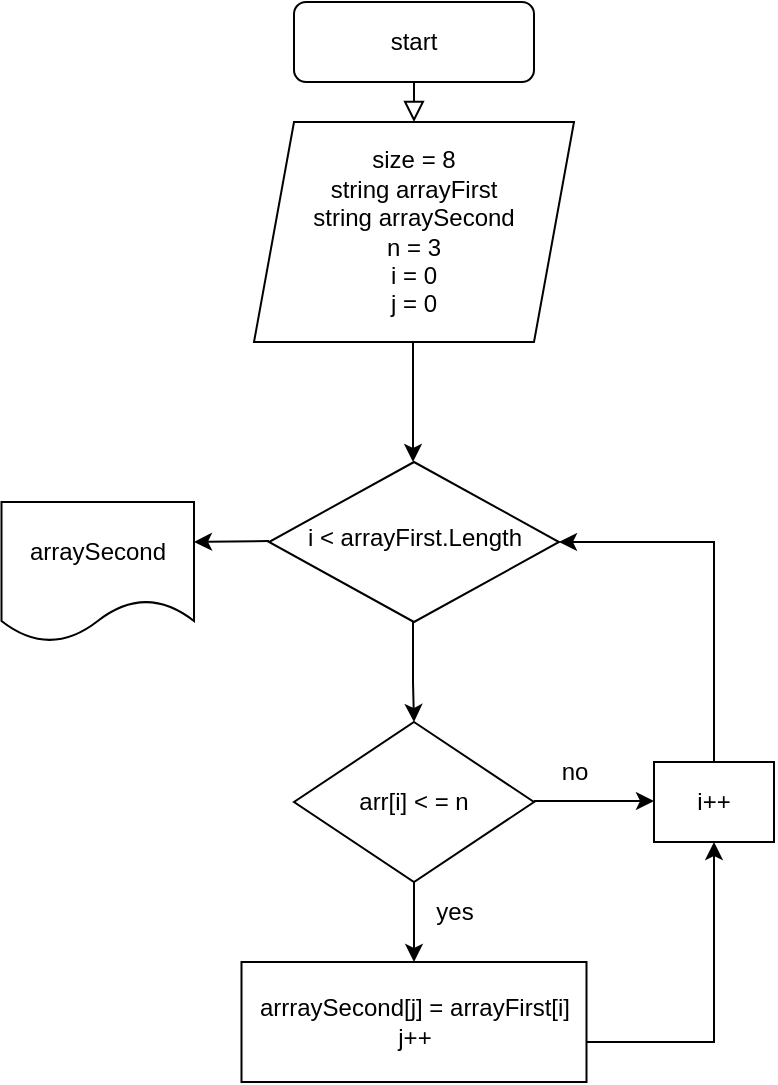 <mxfile version="20.6.0" type="device"><diagram id="C5RBs43oDa-KdzZeNtuy" name="Page-1"><mxGraphModel dx="1108" dy="482" grid="1" gridSize="10" guides="1" tooltips="1" connect="1" arrows="1" fold="1" page="1" pageScale="1" pageWidth="827" pageHeight="1169" math="0" shadow="0"><root><mxCell id="WIyWlLk6GJQsqaUBKTNV-0"/><mxCell id="WIyWlLk6GJQsqaUBKTNV-1" parent="WIyWlLk6GJQsqaUBKTNV-0"/><mxCell id="WIyWlLk6GJQsqaUBKTNV-2" value="" style="rounded=0;html=1;jettySize=auto;orthogonalLoop=1;fontSize=11;endArrow=block;endFill=0;endSize=8;strokeWidth=1;shadow=0;labelBackgroundColor=none;edgeStyle=orthogonalEdgeStyle;" parent="WIyWlLk6GJQsqaUBKTNV-1" source="WIyWlLk6GJQsqaUBKTNV-3" edge="1"><mxGeometry relative="1" as="geometry"><mxPoint x="220" y="80" as="targetPoint"/></mxGeometry></mxCell><mxCell id="WIyWlLk6GJQsqaUBKTNV-3" value="start" style="rounded=1;whiteSpace=wrap;html=1;fontSize=12;glass=0;strokeWidth=1;shadow=0;" parent="WIyWlLk6GJQsqaUBKTNV-1" vertex="1"><mxGeometry x="160" y="20" width="120" height="40" as="geometry"/></mxCell><mxCell id="WIyWlLk6GJQsqaUBKTNV-10" value="i &amp;lt; arrayFirst.Length" style="rhombus;whiteSpace=wrap;html=1;shadow=0;fontFamily=Helvetica;fontSize=12;align=center;strokeWidth=1;spacing=6;spacingTop=-4;" parent="WIyWlLk6GJQsqaUBKTNV-1" vertex="1"><mxGeometry x="147.5" y="250" width="145" height="80" as="geometry"/></mxCell><mxCell id="RT-ZzuHbMdtT3xyIePL8-1" value="size = 8&lt;br&gt;string arrayFirst&lt;br&gt;string arraySecond&lt;br&gt;n = 3&lt;br&gt;i = 0&lt;br&gt;j = 0" style="shape=parallelogram;perimeter=parallelogramPerimeter;whiteSpace=wrap;html=1;fixedSize=1;" vertex="1" parent="WIyWlLk6GJQsqaUBKTNV-1"><mxGeometry x="140" y="80" width="160" height="110" as="geometry"/></mxCell><mxCell id="RT-ZzuHbMdtT3xyIePL8-5" value="" style="endArrow=classic;html=1;rounded=0;" edge="1" parent="WIyWlLk6GJQsqaUBKTNV-1"><mxGeometry width="50" height="50" relative="1" as="geometry"><mxPoint x="219.5" y="190" as="sourcePoint"/><mxPoint x="219.5" y="250" as="targetPoint"/></mxGeometry></mxCell><mxCell id="RT-ZzuHbMdtT3xyIePL8-7" value="" style="endArrow=classic;html=1;rounded=0;" edge="1" parent="WIyWlLk6GJQsqaUBKTNV-1"><mxGeometry width="50" height="50" relative="1" as="geometry"><mxPoint x="219.5" y="330" as="sourcePoint"/><mxPoint x="220" y="380" as="targetPoint"/><Array as="points"><mxPoint x="219.5" y="360"/></Array></mxGeometry></mxCell><mxCell id="RT-ZzuHbMdtT3xyIePL8-8" value="arr[i] &amp;lt; = n" style="rhombus;whiteSpace=wrap;html=1;" vertex="1" parent="WIyWlLk6GJQsqaUBKTNV-1"><mxGeometry x="160" y="380" width="120" height="80" as="geometry"/></mxCell><mxCell id="RT-ZzuHbMdtT3xyIePL8-9" value="" style="endArrow=classic;html=1;rounded=0;" edge="1" parent="WIyWlLk6GJQsqaUBKTNV-1" source="RT-ZzuHbMdtT3xyIePL8-8" target="RT-ZzuHbMdtT3xyIePL8-10"><mxGeometry width="50" height="50" relative="1" as="geometry"><mxPoint x="330" y="470" as="sourcePoint"/><mxPoint x="440" y="380" as="targetPoint"/></mxGeometry></mxCell><mxCell id="RT-ZzuHbMdtT3xyIePL8-10" value="arrraySecond[j] = arrayFirst[i]&lt;br&gt;j++" style="rounded=0;whiteSpace=wrap;html=1;" vertex="1" parent="WIyWlLk6GJQsqaUBKTNV-1"><mxGeometry x="133.75" y="500" width="172.5" height="60" as="geometry"/></mxCell><mxCell id="RT-ZzuHbMdtT3xyIePL8-11" value="yes" style="text;html=1;align=center;verticalAlign=middle;resizable=0;points=[];autosize=1;strokeColor=none;fillColor=none;" vertex="1" parent="WIyWlLk6GJQsqaUBKTNV-1"><mxGeometry x="220" y="460" width="40" height="30" as="geometry"/></mxCell><mxCell id="RT-ZzuHbMdtT3xyIePL8-12" value="" style="endArrow=classic;html=1;rounded=0;" edge="1" parent="WIyWlLk6GJQsqaUBKTNV-1"><mxGeometry width="50" height="50" relative="1" as="geometry"><mxPoint x="280" y="419.5" as="sourcePoint"/><mxPoint x="340" y="419.5" as="targetPoint"/></mxGeometry></mxCell><mxCell id="RT-ZzuHbMdtT3xyIePL8-13" value="i++" style="rounded=0;whiteSpace=wrap;html=1;" vertex="1" parent="WIyWlLk6GJQsqaUBKTNV-1"><mxGeometry x="340" y="400" width="60" height="40" as="geometry"/></mxCell><mxCell id="RT-ZzuHbMdtT3xyIePL8-14" value="no" style="text;html=1;align=center;verticalAlign=middle;resizable=0;points=[];autosize=1;strokeColor=none;fillColor=none;" vertex="1" parent="WIyWlLk6GJQsqaUBKTNV-1"><mxGeometry x="280" y="390" width="40" height="30" as="geometry"/></mxCell><mxCell id="RT-ZzuHbMdtT3xyIePL8-15" value="" style="endArrow=classic;html=1;rounded=0;entryX=0.5;entryY=1;entryDx=0;entryDy=0;entryPerimeter=0;" edge="1" parent="WIyWlLk6GJQsqaUBKTNV-1" target="RT-ZzuHbMdtT3xyIePL8-13"><mxGeometry width="50" height="50" relative="1" as="geometry"><mxPoint x="306.25" y="540" as="sourcePoint"/><mxPoint x="370" y="450" as="targetPoint"/><Array as="points"><mxPoint x="370" y="540"/></Array></mxGeometry></mxCell><mxCell id="RT-ZzuHbMdtT3xyIePL8-16" value="" style="endArrow=classic;html=1;rounded=0;entryX=1;entryY=0.5;entryDx=0;entryDy=0;" edge="1" parent="WIyWlLk6GJQsqaUBKTNV-1" target="WIyWlLk6GJQsqaUBKTNV-10"><mxGeometry width="50" height="50" relative="1" as="geometry"><mxPoint x="370" y="400" as="sourcePoint"/><mxPoint x="300" y="290" as="targetPoint"/><Array as="points"><mxPoint x="370" y="290"/></Array></mxGeometry></mxCell><mxCell id="RT-ZzuHbMdtT3xyIePL8-17" value="arraySecond" style="shape=document;whiteSpace=wrap;html=1;boundedLbl=1;" vertex="1" parent="WIyWlLk6GJQsqaUBKTNV-1"><mxGeometry x="13.75" y="270" width="96.25" height="70" as="geometry"/></mxCell><mxCell id="RT-ZzuHbMdtT3xyIePL8-18" value="" style="endArrow=classic;html=1;rounded=0;" edge="1" parent="WIyWlLk6GJQsqaUBKTNV-1"><mxGeometry width="50" height="50" relative="1" as="geometry"><mxPoint x="147.5" y="289.5" as="sourcePoint"/><mxPoint x="110" y="290" as="targetPoint"/></mxGeometry></mxCell></root></mxGraphModel></diagram></mxfile>